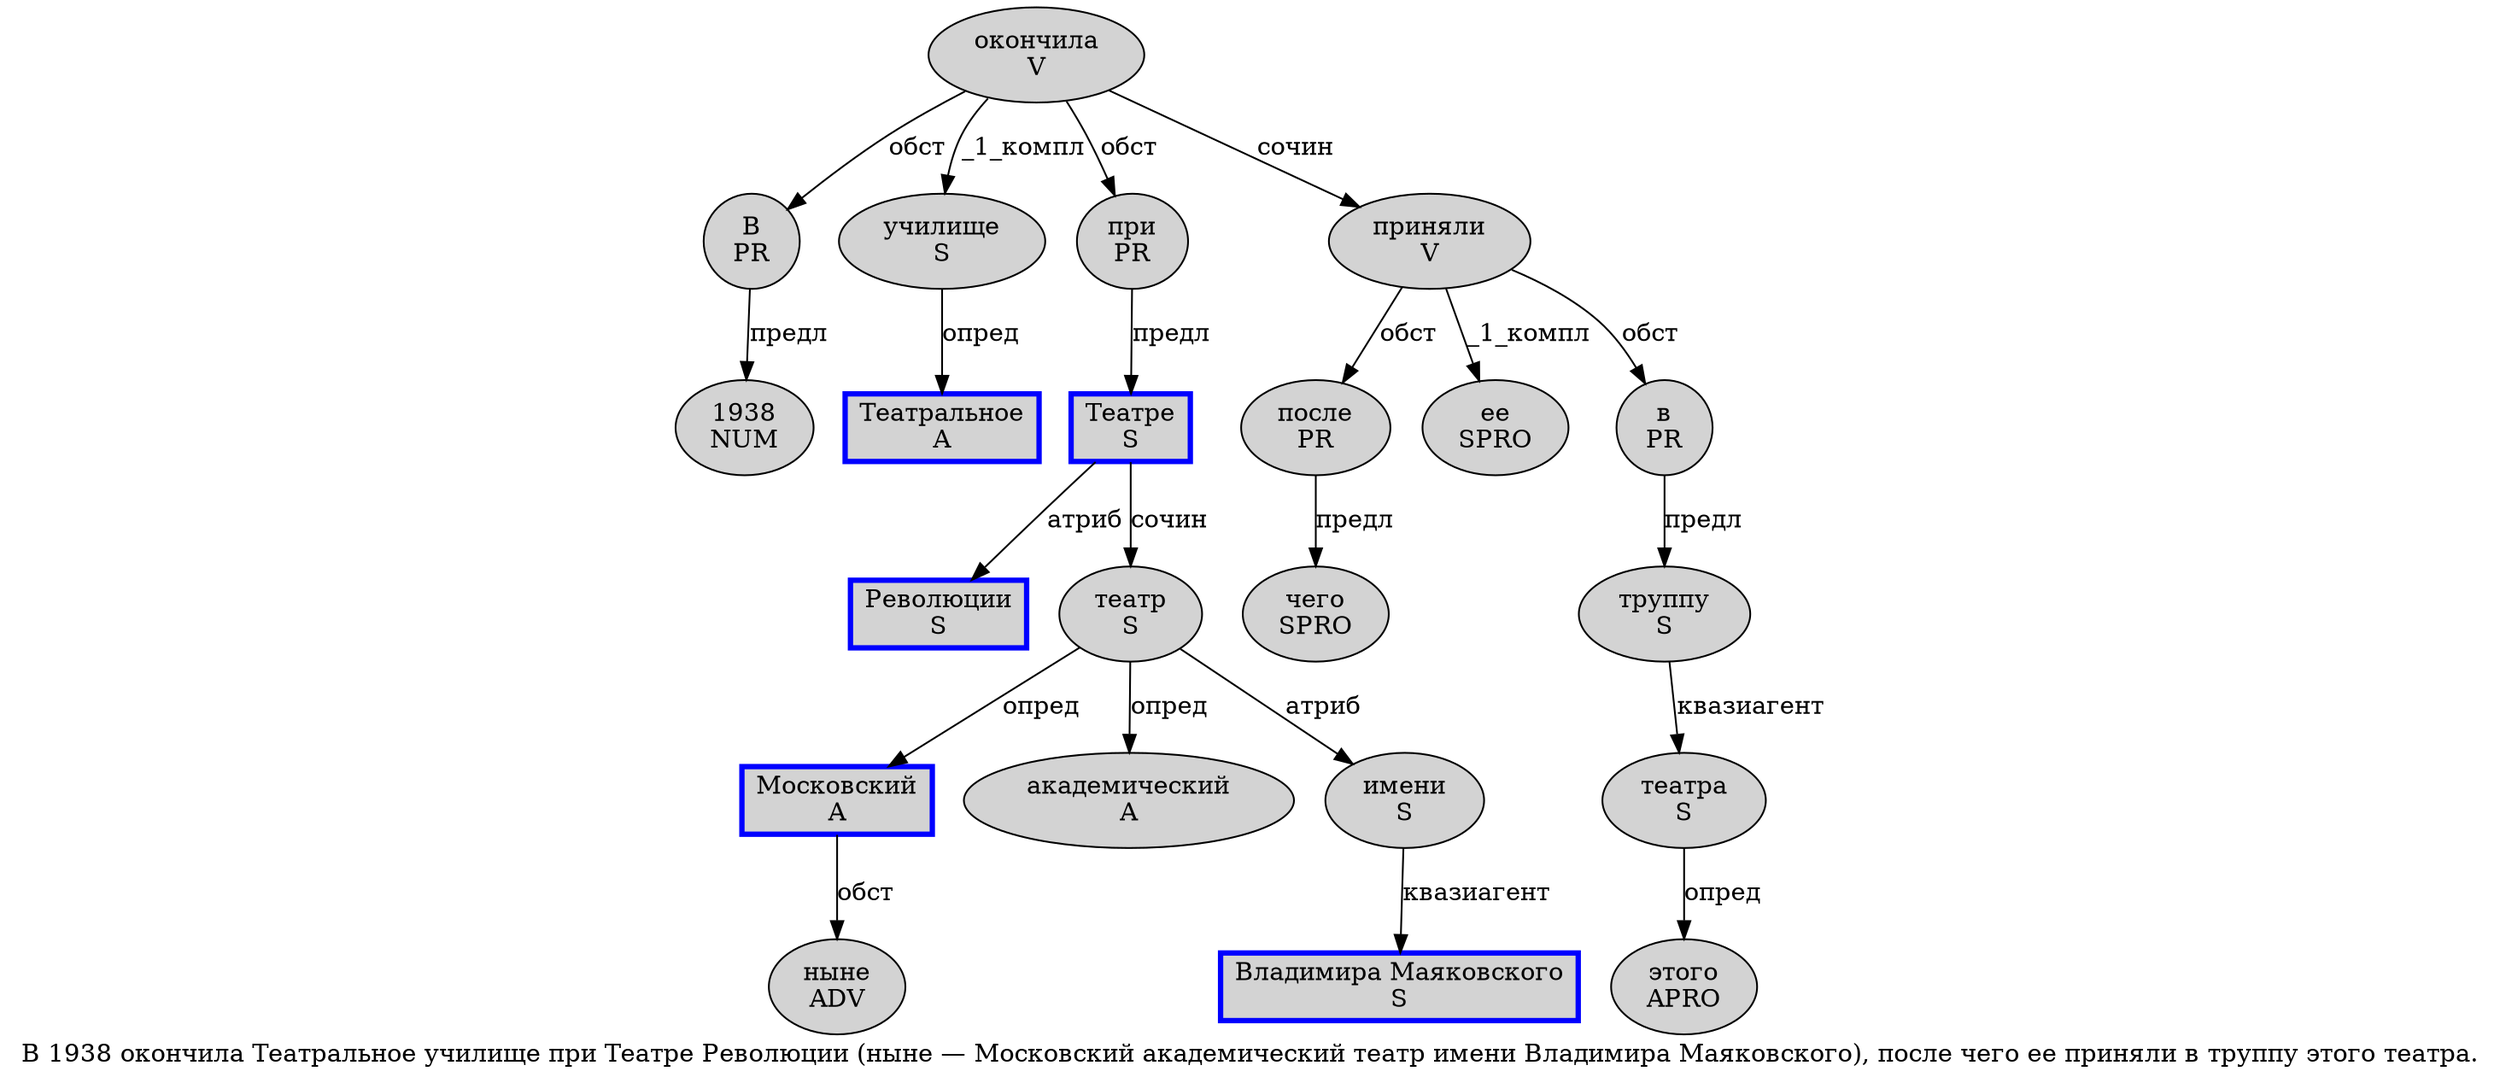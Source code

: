 digraph SENTENCE_1198 {
	graph [label="В 1938 окончила Театральное училище при Театре Революции (ныне — Московский академический театр имени Владимира Маяковского), после чего ее приняли в труппу этого театра."]
	node [style=filled]
		0 [label="В
PR" color="" fillcolor=lightgray penwidth=1 shape=ellipse]
		1 [label="1938
NUM" color="" fillcolor=lightgray penwidth=1 shape=ellipse]
		2 [label="окончила
V" color="" fillcolor=lightgray penwidth=1 shape=ellipse]
		3 [label="Театральное
A" color=blue fillcolor=lightgray penwidth=3 shape=box]
		4 [label="училище
S" color="" fillcolor=lightgray penwidth=1 shape=ellipse]
		5 [label="при
PR" color="" fillcolor=lightgray penwidth=1 shape=ellipse]
		6 [label="Театре
S" color=blue fillcolor=lightgray penwidth=3 shape=box]
		7 [label="Революции
S" color=blue fillcolor=lightgray penwidth=3 shape=box]
		9 [label="ныне
ADV" color="" fillcolor=lightgray penwidth=1 shape=ellipse]
		11 [label="Московский
A" color=blue fillcolor=lightgray penwidth=3 shape=box]
		12 [label="академический
A" color="" fillcolor=lightgray penwidth=1 shape=ellipse]
		13 [label="театр
S" color="" fillcolor=lightgray penwidth=1 shape=ellipse]
		14 [label="имени
S" color="" fillcolor=lightgray penwidth=1 shape=ellipse]
		15 [label="Владимира Маяковского
S" color=blue fillcolor=lightgray penwidth=3 shape=box]
		18 [label="после
PR" color="" fillcolor=lightgray penwidth=1 shape=ellipse]
		19 [label="чего
SPRO" color="" fillcolor=lightgray penwidth=1 shape=ellipse]
		20 [label="ее
SPRO" color="" fillcolor=lightgray penwidth=1 shape=ellipse]
		21 [label="приняли
V" color="" fillcolor=lightgray penwidth=1 shape=ellipse]
		22 [label="в
PR" color="" fillcolor=lightgray penwidth=1 shape=ellipse]
		23 [label="труппу
S" color="" fillcolor=lightgray penwidth=1 shape=ellipse]
		24 [label="этого
APRO" color="" fillcolor=lightgray penwidth=1 shape=ellipse]
		25 [label="театра
S" color="" fillcolor=lightgray penwidth=1 shape=ellipse]
			25 -> 24 [label="опред"]
			4 -> 3 [label="опред"]
			0 -> 1 [label="предл"]
			6 -> 7 [label="атриб"]
			6 -> 13 [label="сочин"]
			11 -> 9 [label="обст"]
			22 -> 23 [label="предл"]
			21 -> 18 [label="обст"]
			21 -> 20 [label="_1_компл"]
			21 -> 22 [label="обст"]
			13 -> 11 [label="опред"]
			13 -> 12 [label="опред"]
			13 -> 14 [label="атриб"]
			14 -> 15 [label="квазиагент"]
			23 -> 25 [label="квазиагент"]
			2 -> 0 [label="обст"]
			2 -> 4 [label="_1_компл"]
			2 -> 5 [label="обст"]
			2 -> 21 [label="сочин"]
			18 -> 19 [label="предл"]
			5 -> 6 [label="предл"]
}